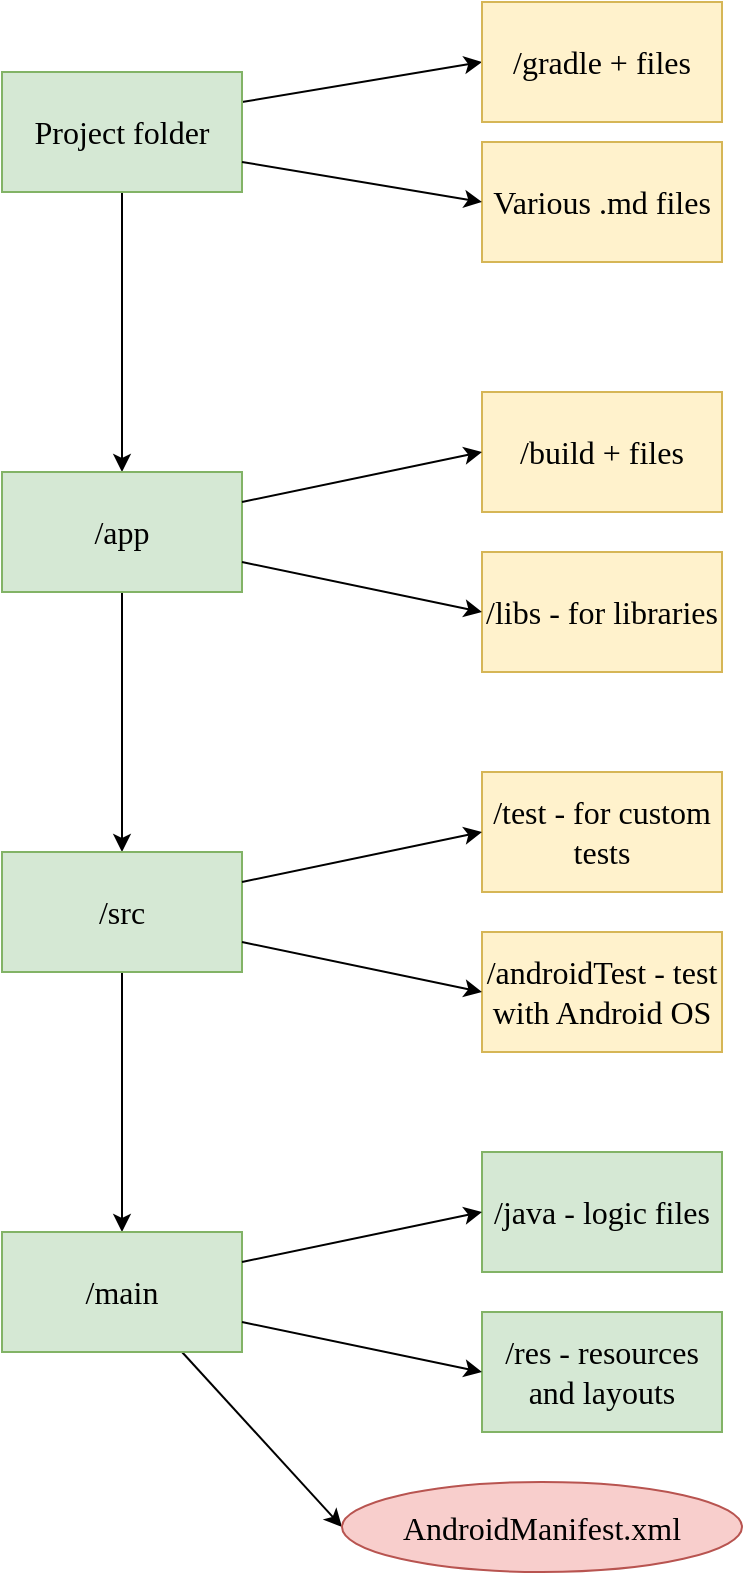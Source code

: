 <mxfile version="12.3.2" type="device" pages="2"><diagram id="aiDPYUGMvKe-nCfQNeUU" name="full_structure"><mxGraphModel dx="1648" dy="811" grid="1" gridSize="10" guides="1" tooltips="1" connect="1" arrows="1" fold="1" page="1" pageScale="1" pageWidth="1169" pageHeight="827" math="0" shadow="0"><root><mxCell id="0"/><mxCell id="1" parent="0"/><mxCell id="DWPeAycxCRaZS5waXUFG-9" style="edgeStyle=orthogonalEdgeStyle;rounded=0;orthogonalLoop=1;jettySize=auto;html=1;exitX=0.5;exitY=1;exitDx=0;exitDy=0;entryX=0.5;entryY=0;entryDx=0;entryDy=0;fontFamily=Montserrat;fontSize=16;" parent="1" source="DWPeAycxCRaZS5waXUFG-1" target="DWPeAycxCRaZS5waXUFG-10" edge="1"><mxGeometry relative="1" as="geometry"><mxPoint x="220" y="211" as="targetPoint"/></mxGeometry></mxCell><mxCell id="DWPeAycxCRaZS5waXUFG-17" style="rounded=0;orthogonalLoop=1;jettySize=auto;html=1;exitX=1;exitY=0.25;exitDx=0;exitDy=0;entryX=0;entryY=0.5;entryDx=0;entryDy=0;fontFamily=Montserrat;fontSize=16;" parent="1" source="DWPeAycxCRaZS5waXUFG-1" target="DWPeAycxCRaZS5waXUFG-8" edge="1"><mxGeometry relative="1" as="geometry"/></mxCell><mxCell id="DWPeAycxCRaZS5waXUFG-1" value="Project folder" style="whiteSpace=wrap;html=1;fillColor=#d5e8d4;strokeColor=#82b366;fontFamily=Montserrat;fontSize=16;" parent="1" vertex="1"><mxGeometry x="260" y="45" width="120" height="60" as="geometry"/></mxCell><mxCell id="DWPeAycxCRaZS5waXUFG-3" value="Various .md files" style="whiteSpace=wrap;html=1;fillColor=#fff2cc;strokeColor=#d6b656;fontFamily=Montserrat;fontSize=16;" parent="1" vertex="1"><mxGeometry x="500" y="80" width="120" height="60" as="geometry"/></mxCell><mxCell id="DWPeAycxCRaZS5waXUFG-8" value="/gradle + files" style="whiteSpace=wrap;html=1;fillColor=#fff2cc;strokeColor=#d6b656;fontFamily=Montserrat;fontSize=16;" parent="1" vertex="1"><mxGeometry x="500" y="10" width="120" height="60" as="geometry"/></mxCell><mxCell id="DWPeAycxCRaZS5waXUFG-11" style="edgeStyle=orthogonalEdgeStyle;rounded=0;orthogonalLoop=1;jettySize=auto;html=1;exitX=0.5;exitY=1;exitDx=0;exitDy=0;entryX=0.5;entryY=0;entryDx=0;entryDy=0;fontFamily=Montserrat;fontSize=16;" parent="1" source="DWPeAycxCRaZS5waXUFG-10" target="DWPeAycxCRaZS5waXUFG-23" edge="1"><mxGeometry relative="1" as="geometry"><mxPoint x="320" y="368" as="targetPoint"/></mxGeometry></mxCell><mxCell id="DWPeAycxCRaZS5waXUFG-10" value="/app" style="whiteSpace=wrap;html=1;fillColor=#d5e8d4;strokeColor=#82b366;fontFamily=Montserrat;fontSize=16;" parent="1" vertex="1"><mxGeometry x="260" y="245" width="120" height="60" as="geometry"/></mxCell><mxCell id="DWPeAycxCRaZS5waXUFG-14" value="/build + files" style="whiteSpace=wrap;html=1;fillColor=#fff2cc;strokeColor=#d6b656;fontFamily=Montserrat;fontSize=16;" parent="1" vertex="1"><mxGeometry x="500" y="205" width="120" height="60" as="geometry"/></mxCell><mxCell id="DWPeAycxCRaZS5waXUFG-16" value="/libs - for libraries" style="whiteSpace=wrap;html=1;fillColor=#fff2cc;strokeColor=#d6b656;fontFamily=Montserrat;fontSize=16;" parent="1" vertex="1"><mxGeometry x="500" y="285" width="120" height="60" as="geometry"/></mxCell><mxCell id="DWPeAycxCRaZS5waXUFG-18" style="rounded=0;orthogonalLoop=1;jettySize=auto;html=1;exitX=1;exitY=0.75;exitDx=0;exitDy=0;entryX=0;entryY=0.5;entryDx=0;entryDy=0;fontFamily=Montserrat;fontSize=16;" parent="1" source="DWPeAycxCRaZS5waXUFG-1" target="DWPeAycxCRaZS5waXUFG-3" edge="1"><mxGeometry relative="1" as="geometry"><mxPoint x="390" y="70" as="sourcePoint"/><mxPoint x="540" y="15" as="targetPoint"/></mxGeometry></mxCell><mxCell id="DWPeAycxCRaZS5waXUFG-19" style="rounded=0;orthogonalLoop=1;jettySize=auto;html=1;exitX=1;exitY=0.25;exitDx=0;exitDy=0;entryX=0;entryY=0.5;entryDx=0;entryDy=0;fontFamily=Montserrat;fontSize=16;" parent="1" source="DWPeAycxCRaZS5waXUFG-10" target="DWPeAycxCRaZS5waXUFG-14" edge="1"><mxGeometry relative="1" as="geometry"><mxPoint x="390" y="130" as="sourcePoint"/><mxPoint x="510" y="145" as="targetPoint"/></mxGeometry></mxCell><mxCell id="DWPeAycxCRaZS5waXUFG-20" style="rounded=0;orthogonalLoop=1;jettySize=auto;html=1;exitX=1;exitY=0.75;exitDx=0;exitDy=0;entryX=0;entryY=0.5;entryDx=0;entryDy=0;fontFamily=Montserrat;fontSize=16;" parent="1" source="DWPeAycxCRaZS5waXUFG-10" target="DWPeAycxCRaZS5waXUFG-16" edge="1"><mxGeometry relative="1" as="geometry"><mxPoint x="390" y="270" as="sourcePoint"/><mxPoint x="510" y="235" as="targetPoint"/></mxGeometry></mxCell><mxCell id="DWPeAycxCRaZS5waXUFG-21" style="edgeStyle=orthogonalEdgeStyle;rounded=0;orthogonalLoop=1;jettySize=auto;html=1;exitX=0.5;exitY=1;exitDx=0;exitDy=0;entryX=0.5;entryY=0;entryDx=0;entryDy=0;fontFamily=Montserrat;fontSize=16;" parent="1" source="DWPeAycxCRaZS5waXUFG-23" target="DWPeAycxCRaZS5waXUFG-22" edge="1"><mxGeometry relative="1" as="geometry"><mxPoint x="280" y="578" as="targetPoint"/><mxPoint x="320" y="461" as="sourcePoint"/></mxGeometry></mxCell><mxCell id="-2DAGbKEv3p_mYhd6RO5-1" style="rounded=0;orthogonalLoop=1;jettySize=auto;html=1;exitX=0.75;exitY=1;exitDx=0;exitDy=0;entryX=0;entryY=0.5;entryDx=0;entryDy=0;" parent="1" source="DWPeAycxCRaZS5waXUFG-22" target="-2DAGbKEv3p_mYhd6RO5-4" edge="1"><mxGeometry relative="1" as="geometry"><mxPoint x="500" y="770" as="targetPoint"/></mxGeometry></mxCell><mxCell id="DWPeAycxCRaZS5waXUFG-22" value="/main" style="whiteSpace=wrap;html=1;fillColor=#d5e8d4;strokeColor=#82b366;fontFamily=Montserrat;fontSize=16;" parent="1" vertex="1"><mxGeometry x="260" y="625" width="120" height="60" as="geometry"/></mxCell><mxCell id="DWPeAycxCRaZS5waXUFG-23" value="/src" style="whiteSpace=wrap;html=1;fillColor=#d5e8d4;strokeColor=#82b366;fontFamily=Montserrat;fontSize=16;" parent="1" vertex="1"><mxGeometry x="260" y="435" width="120" height="60" as="geometry"/></mxCell><mxCell id="DWPeAycxCRaZS5waXUFG-24" value="/test - for custom tests" style="whiteSpace=wrap;html=1;fillColor=#fff2cc;strokeColor=#d6b656;fontFamily=Montserrat;fontSize=16;" parent="1" vertex="1"><mxGeometry x="500" y="395" width="120" height="60" as="geometry"/></mxCell><mxCell id="DWPeAycxCRaZS5waXUFG-25" value="/androidTest - test with Android OS" style="whiteSpace=wrap;html=1;fillColor=#fff2cc;strokeColor=#d6b656;fontFamily=Montserrat;fontSize=16;" parent="1" vertex="1"><mxGeometry x="500" y="475" width="120" height="60" as="geometry"/></mxCell><mxCell id="DWPeAycxCRaZS5waXUFG-26" style="rounded=0;orthogonalLoop=1;jettySize=auto;html=1;exitX=1;exitY=0.25;exitDx=0;exitDy=0;entryX=0;entryY=0.5;entryDx=0;entryDy=0;fontFamily=Montserrat;fontSize=16;" parent="1" source="DWPeAycxCRaZS5waXUFG-23" target="DWPeAycxCRaZS5waXUFG-24" edge="1"><mxGeometry relative="1" as="geometry"><mxPoint x="534" y="320" as="sourcePoint"/><mxPoint x="654" y="335" as="targetPoint"/></mxGeometry></mxCell><mxCell id="DWPeAycxCRaZS5waXUFG-27" style="rounded=0;orthogonalLoop=1;jettySize=auto;html=1;exitX=1;exitY=0.75;exitDx=0;exitDy=0;entryX=0;entryY=0.5;entryDx=0;entryDy=0;fontFamily=Montserrat;fontSize=16;" parent="1" source="DWPeAycxCRaZS5waXUFG-23" target="DWPeAycxCRaZS5waXUFG-25" edge="1"><mxGeometry relative="1" as="geometry"><mxPoint x="534" y="460" as="sourcePoint"/><mxPoint x="654" y="425" as="targetPoint"/></mxGeometry></mxCell><mxCell id="5RfIOPVqqhrgH_xQv83M-2" value="/java - logic files" style="whiteSpace=wrap;html=1;fillColor=#d5e8d4;strokeColor=#82b366;fontFamily=Montserrat;fontSize=16;" parent="1" vertex="1"><mxGeometry x="500" y="585" width="120" height="60" as="geometry"/></mxCell><mxCell id="5RfIOPVqqhrgH_xQv83M-3" value="/res - resources and layouts" style="whiteSpace=wrap;html=1;fillColor=#d5e8d4;strokeColor=#82b366;fontFamily=Montserrat;fontSize=16;" parent="1" vertex="1"><mxGeometry x="500" y="665" width="120" height="60" as="geometry"/></mxCell><mxCell id="5RfIOPVqqhrgH_xQv83M-4" style="rounded=0;orthogonalLoop=1;jettySize=auto;html=1;exitX=1;exitY=0.25;exitDx=0;exitDy=0;entryX=0;entryY=0.5;entryDx=0;entryDy=0;fontFamily=Montserrat;fontSize=16;" parent="1" source="DWPeAycxCRaZS5waXUFG-22" target="5RfIOPVqqhrgH_xQv83M-2" edge="1"><mxGeometry relative="1" as="geometry"><mxPoint x="390" y="640" as="sourcePoint"/><mxPoint x="664" y="525" as="targetPoint"/></mxGeometry></mxCell><mxCell id="5RfIOPVqqhrgH_xQv83M-5" style="rounded=0;orthogonalLoop=1;jettySize=auto;html=1;exitX=1;exitY=0.75;exitDx=0;exitDy=0;entryX=0;entryY=0.5;entryDx=0;entryDy=0;fontFamily=Montserrat;fontSize=16;" parent="1" source="DWPeAycxCRaZS5waXUFG-22" target="5RfIOPVqqhrgH_xQv83M-3" edge="1"><mxGeometry relative="1" as="geometry"><mxPoint x="390" y="670" as="sourcePoint"/><mxPoint x="664" y="615" as="targetPoint"/></mxGeometry></mxCell><mxCell id="-2DAGbKEv3p_mYhd6RO5-4" value="&lt;span style=&quot;font-family: &amp;#34;montserrat&amp;#34; ; font-size: 16px ; white-space: normal&quot;&gt;AndroidManifest.xml&lt;/span&gt;" style="ellipse;whiteSpace=wrap;html=1;fillColor=#f8cecc;strokeColor=#b85450;" parent="1" vertex="1"><mxGeometry x="430" y="750" width="200" height="45" as="geometry"/></mxCell></root></mxGraphModel></diagram><diagram id="g-lm5k6YeLDMDJvCSCrA" name="main_directory"><mxGraphModel dx="1648" dy="811" grid="1" gridSize="10" guides="1" tooltips="1" connect="1" arrows="1" fold="1" page="1" pageScale="1" pageWidth="1169" pageHeight="827" math="0" shadow="0"><root><mxCell id="Z3TeZOtxcw1QqxFVkNX1-0"/><mxCell id="Z3TeZOtxcw1QqxFVkNX1-1" parent="Z3TeZOtxcw1QqxFVkNX1-0"/><mxCell id="6tI1q8BjG0CfY4z_6cx--0" style="edgeStyle=orthogonalEdgeStyle;rounded=0;orthogonalLoop=1;jettySize=auto;html=1;exitX=0;exitY=0.5;exitDx=0;exitDy=0;entryX=0.5;entryY=0;entryDx=0;entryDy=0;" parent="Z3TeZOtxcw1QqxFVkNX1-1" source="MbJD6_Q42oft119ZIY6H-0" target="6tI1q8BjG0CfY4z_6cx--2" edge="1"><mxGeometry relative="1" as="geometry"><mxPoint x="390" y="140" as="targetPoint"/></mxGeometry></mxCell><mxCell id="6tI1q8BjG0CfY4z_6cx--1" style="edgeStyle=orthogonalEdgeStyle;rounded=0;orthogonalLoop=1;jettySize=auto;html=1;exitX=1;exitY=0.5;exitDx=0;exitDy=0;entryX=0.5;entryY=0;entryDx=0;entryDy=0;" parent="Z3TeZOtxcw1QqxFVkNX1-1" source="MbJD6_Q42oft119ZIY6H-0" target="6tI1q8BjG0CfY4z_6cx--3" edge="1"><mxGeometry relative="1" as="geometry"><mxPoint x="760" y="120" as="targetPoint"/></mxGeometry></mxCell><mxCell id="MbJD6_Q42oft119ZIY6H-0" value="&lt;font style=&quot;font-size: 16px&quot; face=&quot;Montserrat&quot;&gt;/main&lt;/font&gt;" style="whiteSpace=wrap;html=1;fillColor=#d5e8d4;strokeColor=#82b366;" parent="Z3TeZOtxcw1QqxFVkNX1-1" vertex="1"><mxGeometry x="523" y="30" width="120" height="60" as="geometry"/></mxCell><mxCell id="6tI1q8BjG0CfY4z_6cx--28" style="edgeStyle=none;rounded=0;orthogonalLoop=1;jettySize=auto;html=1;exitX=0.5;exitY=1;exitDx=0;exitDy=0;entryX=0.5;entryY=0;entryDx=0;entryDy=0;" parent="Z3TeZOtxcw1QqxFVkNX1-1" source="6tI1q8BjG0CfY4z_6cx--2" target="6tI1q8BjG0CfY4z_6cx--29" edge="1"><mxGeometry relative="1" as="geometry"><mxPoint x="440" y="270" as="targetPoint"/></mxGeometry></mxCell><mxCell id="6tI1q8BjG0CfY4z_6cx--2" value="&lt;font style=&quot;font-size: 16px&quot; face=&quot;Montserrat&quot;&gt;/java&lt;/font&gt;" style="whiteSpace=wrap;html=1;fillColor=#d5e8d4;strokeColor=#82b366;" parent="Z3TeZOtxcw1QqxFVkNX1-1" vertex="1"><mxGeometry x="380" y="130" width="120" height="60" as="geometry"/></mxCell><mxCell id="6tI1q8BjG0CfY4z_6cx--8" style="rounded=0;orthogonalLoop=1;jettySize=auto;html=1;exitX=0.25;exitY=1;exitDx=0;exitDy=0;entryX=0.5;entryY=0;entryDx=0;entryDy=0;" parent="Z3TeZOtxcw1QqxFVkNX1-1" source="6tI1q8BjG0CfY4z_6cx--3" target="6tI1q8BjG0CfY4z_6cx--7" edge="1"><mxGeometry relative="1" as="geometry"><mxPoint x="680" y="290" as="targetPoint"/></mxGeometry></mxCell><mxCell id="6tI1q8BjG0CfY4z_6cx--10" style="edgeStyle=none;rounded=0;orthogonalLoop=1;jettySize=auto;html=1;exitX=0.75;exitY=1;exitDx=0;exitDy=0;entryX=0.5;entryY=0;entryDx=0;entryDy=0;" parent="Z3TeZOtxcw1QqxFVkNX1-1" source="6tI1q8BjG0CfY4z_6cx--3" target="6tI1q8BjG0CfY4z_6cx--5" edge="1"><mxGeometry relative="1" as="geometry"/></mxCell><mxCell id="6tI1q8BjG0CfY4z_6cx--11" style="edgeStyle=none;rounded=0;orthogonalLoop=1;jettySize=auto;html=1;exitX=1;exitY=0.25;exitDx=0;exitDy=0;entryX=0;entryY=0.5;entryDx=0;entryDy=0;" parent="Z3TeZOtxcw1QqxFVkNX1-1" source="6tI1q8BjG0CfY4z_6cx--3" target="6tI1q8BjG0CfY4z_6cx--6" edge="1"><mxGeometry relative="1" as="geometry"/></mxCell><mxCell id="6tI1q8BjG0CfY4z_6cx--12" style="edgeStyle=none;rounded=0;orthogonalLoop=1;jettySize=auto;html=1;exitX=1;exitY=0.75;exitDx=0;exitDy=0;entryX=0;entryY=0.5;entryDx=0;entryDy=0;" parent="Z3TeZOtxcw1QqxFVkNX1-1" source="6tI1q8BjG0CfY4z_6cx--3" target="6tI1q8BjG0CfY4z_6cx--4" edge="1"><mxGeometry relative="1" as="geometry"/></mxCell><mxCell id="6tI1q8BjG0CfY4z_6cx--3" value="&lt;font style=&quot;font-size: 16px&quot; face=&quot;Montserrat&quot;&gt;/res&lt;/font&gt;" style="whiteSpace=wrap;html=1;fillColor=#d5e8d4;strokeColor=#82b366;" parent="Z3TeZOtxcw1QqxFVkNX1-1" vertex="1"><mxGeometry x="670" y="130" width="120" height="60" as="geometry"/></mxCell><mxCell id="6tI1q8BjG0CfY4z_6cx--4" value="&lt;font style=&quot;font-size: 16px&quot; face=&quot;Montserrat&quot;&gt;/drawable - images&lt;/font&gt;" style="whiteSpace=wrap;html=1;fillColor=#fff2cc;strokeColor=#d6b656;" parent="Z3TeZOtxcw1QqxFVkNX1-1" vertex="1"><mxGeometry x="900" y="160" width="120" height="60" as="geometry"/></mxCell><mxCell id="6tI1q8BjG0CfY4z_6cx--18" style="edgeStyle=none;rounded=0;orthogonalLoop=1;jettySize=auto;html=1;exitX=0.25;exitY=1;exitDx=0;exitDy=0;entryX=0.5;entryY=0;entryDx=0;entryDy=0;" parent="Z3TeZOtxcw1QqxFVkNX1-1" source="6tI1q8BjG0CfY4z_6cx--5" target="6tI1q8BjG0CfY4z_6cx--19" edge="1"><mxGeometry relative="1" as="geometry"><mxPoint x="770" y="390" as="targetPoint"/></mxGeometry></mxCell><mxCell id="6tI1q8BjG0CfY4z_6cx--24" style="edgeStyle=none;rounded=0;orthogonalLoop=1;jettySize=auto;html=1;exitX=0.5;exitY=1;exitDx=0;exitDy=0;entryX=0.5;entryY=0;entryDx=0;entryDy=0;" parent="Z3TeZOtxcw1QqxFVkNX1-1" source="6tI1q8BjG0CfY4z_6cx--5" target="6tI1q8BjG0CfY4z_6cx--23" edge="1"><mxGeometry relative="1" as="geometry"/></mxCell><mxCell id="6tI1q8BjG0CfY4z_6cx--25" style="edgeStyle=none;rounded=0;orthogonalLoop=1;jettySize=auto;html=1;exitX=0.75;exitY=1;exitDx=0;exitDy=0;entryX=0.5;entryY=0;entryDx=0;entryDy=0;" parent="Z3TeZOtxcw1QqxFVkNX1-1" source="6tI1q8BjG0CfY4z_6cx--5" target="6tI1q8BjG0CfY4z_6cx--26" edge="1"><mxGeometry relative="1" as="geometry"><mxPoint x="1020" y="378" as="targetPoint"/></mxGeometry></mxCell><mxCell id="6tI1q8BjG0CfY4z_6cx--5" value="&lt;font style=&quot;font-size: 16px&quot; face=&quot;Montserrat&quot;&gt;/values - styles, strings etc&lt;/font&gt;" style="whiteSpace=wrap;html=1;fillColor=#d5e8d4;strokeColor=#82b366;" parent="Z3TeZOtxcw1QqxFVkNX1-1" vertex="1"><mxGeometry x="770" y="260" width="120" height="60" as="geometry"/></mxCell><mxCell id="6tI1q8BjG0CfY4z_6cx--6" value="&lt;font style=&quot;font-size: 16px&quot; face=&quot;Montserrat&quot;&gt;/mipmap - launcher icons&lt;br&gt;&lt;/font&gt;" style="whiteSpace=wrap;html=1;fillColor=#fff2cc;strokeColor=#d6b656;" parent="Z3TeZOtxcw1QqxFVkNX1-1" vertex="1"><mxGeometry x="900" y="90" width="120" height="60" as="geometry"/></mxCell><mxCell id="6tI1q8BjG0CfY4z_6cx--17" style="edgeStyle=none;rounded=0;orthogonalLoop=1;jettySize=auto;html=1;exitX=0.5;exitY=1;exitDx=0;exitDy=0;" parent="Z3TeZOtxcw1QqxFVkNX1-1" source="6tI1q8BjG0CfY4z_6cx--7" target="6tI1q8BjG0CfY4z_6cx--14" edge="1"><mxGeometry relative="1" as="geometry"/></mxCell><mxCell id="6tI1q8BjG0CfY4z_6cx--7" value="&lt;span style=&quot;font-family: &amp;#34;montserrat&amp;#34; ; font-size: 16px&quot;&gt;/layout - UI layouts&lt;/span&gt;" style="whiteSpace=wrap;html=1;fillColor=#d5e8d4;strokeColor=#82b366;" parent="Z3TeZOtxcw1QqxFVkNX1-1" vertex="1"><mxGeometry x="560" y="260" width="120" height="60" as="geometry"/></mxCell><mxCell id="6tI1q8BjG0CfY4z_6cx--14" value="&lt;font style=&quot;font-size: 16px&quot; face=&quot;Montserrat&quot;&gt;activity_main.xml&lt;/font&gt;" style="ellipse;whiteSpace=wrap;html=1;fillColor=#f8cecc;strokeColor=#b85450;" parent="Z3TeZOtxcw1QqxFVkNX1-1" vertex="1"><mxGeometry x="540" y="373" width="160" height="40" as="geometry"/></mxCell><mxCell id="6tI1q8BjG0CfY4z_6cx--19" value="&lt;font style=&quot;font-size: 16px&quot; face=&quot;Montserrat&quot;&gt;strings.xml&lt;/font&gt;" style="ellipse;whiteSpace=wrap;html=1;fillColor=#f8cecc;strokeColor=#b85450;" parent="Z3TeZOtxcw1QqxFVkNX1-1" vertex="1"><mxGeometry x="710" y="373" width="110" height="37" as="geometry"/></mxCell><mxCell id="6tI1q8BjG0CfY4z_6cx--23" value="&lt;font style=&quot;font-size: 16px&quot; face=&quot;Montserrat&quot;&gt;styles.xml&lt;/font&gt;" style="ellipse;whiteSpace=wrap;html=1;fillColor=#f8cecc;strokeColor=#b85450;" parent="Z3TeZOtxcw1QqxFVkNX1-1" vertex="1"><mxGeometry x="825" y="371.5" width="120" height="40" as="geometry"/></mxCell><mxCell id="6tI1q8BjG0CfY4z_6cx--26" value="&lt;font style=&quot;font-size: 16px&quot; face=&quot;Montserrat&quot;&gt;colors.xml&lt;/font&gt;" style="ellipse;whiteSpace=wrap;html=1;fillColor=#f8cecc;strokeColor=#b85450;" parent="Z3TeZOtxcw1QqxFVkNX1-1" vertex="1"><mxGeometry x="950" y="371.5" width="120" height="40" as="geometry"/></mxCell><mxCell id="6tI1q8BjG0CfY4z_6cx--29" value="&lt;font style=&quot;font-size: 16px&quot; face=&quot;Montserrat&quot;&gt;/com&lt;/font&gt;" style="whiteSpace=wrap;html=1;fillColor=#d5e8d4;strokeColor=#82b366;" parent="Z3TeZOtxcw1QqxFVkNX1-1" vertex="1"><mxGeometry x="380" y="240" width="120" height="60" as="geometry"/></mxCell><mxCell id="6tI1q8BjG0CfY4z_6cx--30" style="edgeStyle=none;rounded=0;orthogonalLoop=1;jettySize=auto;html=1;exitX=0.5;exitY=1;exitDx=0;exitDy=0;entryX=0.5;entryY=0;entryDx=0;entryDy=0;" parent="Z3TeZOtxcw1QqxFVkNX1-1" source="6tI1q8BjG0CfY4z_6cx--29" target="6tI1q8BjG0CfY4z_6cx--31" edge="1"><mxGeometry relative="1" as="geometry"><mxPoint x="430" y="440" as="targetPoint"/><mxPoint x="430" y="360" as="sourcePoint"/></mxGeometry></mxCell><mxCell id="6tI1q8BjG0CfY4z_6cx--31" value="&lt;font style=&quot;font-size: 16px&quot; face=&quot;Montserrat&quot;&gt;/example&lt;/font&gt;" style="whiteSpace=wrap;html=1;fillColor=#d5e8d4;strokeColor=#82b366;" parent="Z3TeZOtxcw1QqxFVkNX1-1" vertex="1"><mxGeometry x="380" y="350" width="120" height="60" as="geometry"/></mxCell><mxCell id="6tI1q8BjG0CfY4z_6cx--32" style="edgeStyle=none;rounded=0;orthogonalLoop=1;jettySize=auto;html=1;exitX=0.5;exitY=1;exitDx=0;exitDy=0;entryX=0.5;entryY=0;entryDx=0;entryDy=0;" parent="Z3TeZOtxcw1QqxFVkNX1-1" source="6tI1q8BjG0CfY4z_6cx--31" target="6tI1q8BjG0CfY4z_6cx--33" edge="1"><mxGeometry relative="1" as="geometry"><mxPoint x="430" y="560" as="targetPoint"/><mxPoint x="440" y="420" as="sourcePoint"/></mxGeometry></mxCell><mxCell id="6tI1q8BjG0CfY4z_6cx--35" style="edgeStyle=none;rounded=0;orthogonalLoop=1;jettySize=auto;html=1;exitX=0.5;exitY=1;exitDx=0;exitDy=0;entryX=0.5;entryY=0;entryDx=0;entryDy=0;" parent="Z3TeZOtxcw1QqxFVkNX1-1" source="6tI1q8BjG0CfY4z_6cx--33" target="6tI1q8BjG0CfY4z_6cx--34" edge="1"><mxGeometry relative="1" as="geometry"><mxPoint x="450" y="550" as="targetPoint"/></mxGeometry></mxCell><mxCell id="6tI1q8BjG0CfY4z_6cx--33" value="&lt;font color=&quot;#f50000&quot; style=&quot;font-size: 16px&quot; face=&quot;Montserrat&quot;&gt;/app_name&lt;/font&gt;" style="whiteSpace=wrap;html=1;fillColor=#d5e8d4;strokeColor=#82b366;" parent="Z3TeZOtxcw1QqxFVkNX1-1" vertex="1"><mxGeometry x="380" y="460" width="120" height="60" as="geometry"/></mxCell><mxCell id="6tI1q8BjG0CfY4z_6cx--34" value="&lt;font style=&quot;font-size: 16px&quot; face=&quot;Montserrat&quot;&gt;MainActivity.java&lt;/font&gt;" style="ellipse;whiteSpace=wrap;html=1;fillColor=#f8cecc;strokeColor=#b85450;" parent="Z3TeZOtxcw1QqxFVkNX1-1" vertex="1"><mxGeometry x="360" y="570" width="160" height="40" as="geometry"/></mxCell></root></mxGraphModel></diagram></mxfile>